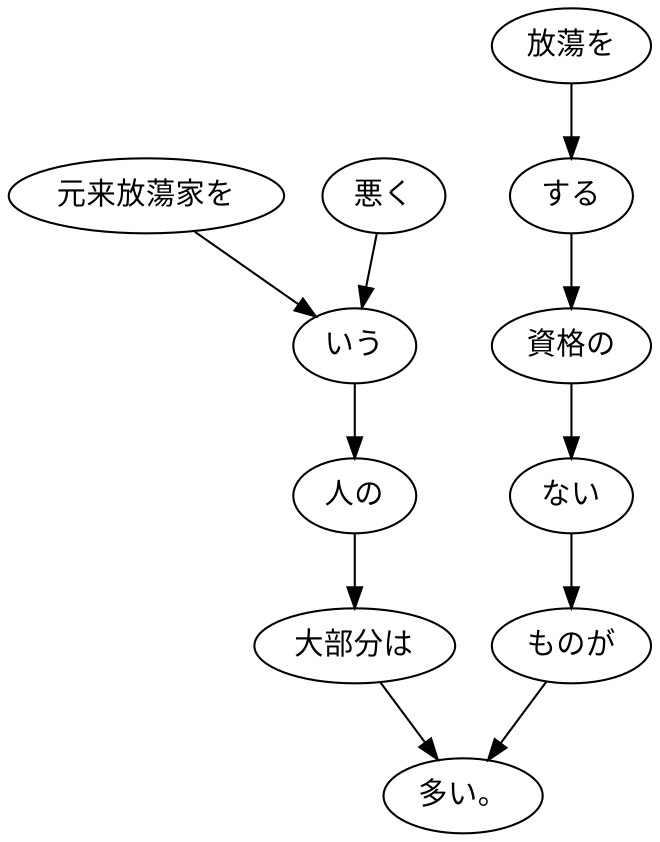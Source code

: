 digraph graph273 {
	node0 [label="元来放蕩家を"];
	node1 [label="悪く"];
	node2 [label="いう"];
	node3 [label="人の"];
	node4 [label="大部分は"];
	node5 [label="放蕩を"];
	node6 [label="する"];
	node7 [label="資格の"];
	node8 [label="ない"];
	node9 [label="ものが"];
	node10 [label="多い。"];
	node0 -> node2;
	node1 -> node2;
	node2 -> node3;
	node3 -> node4;
	node4 -> node10;
	node5 -> node6;
	node6 -> node7;
	node7 -> node8;
	node8 -> node9;
	node9 -> node10;
}
